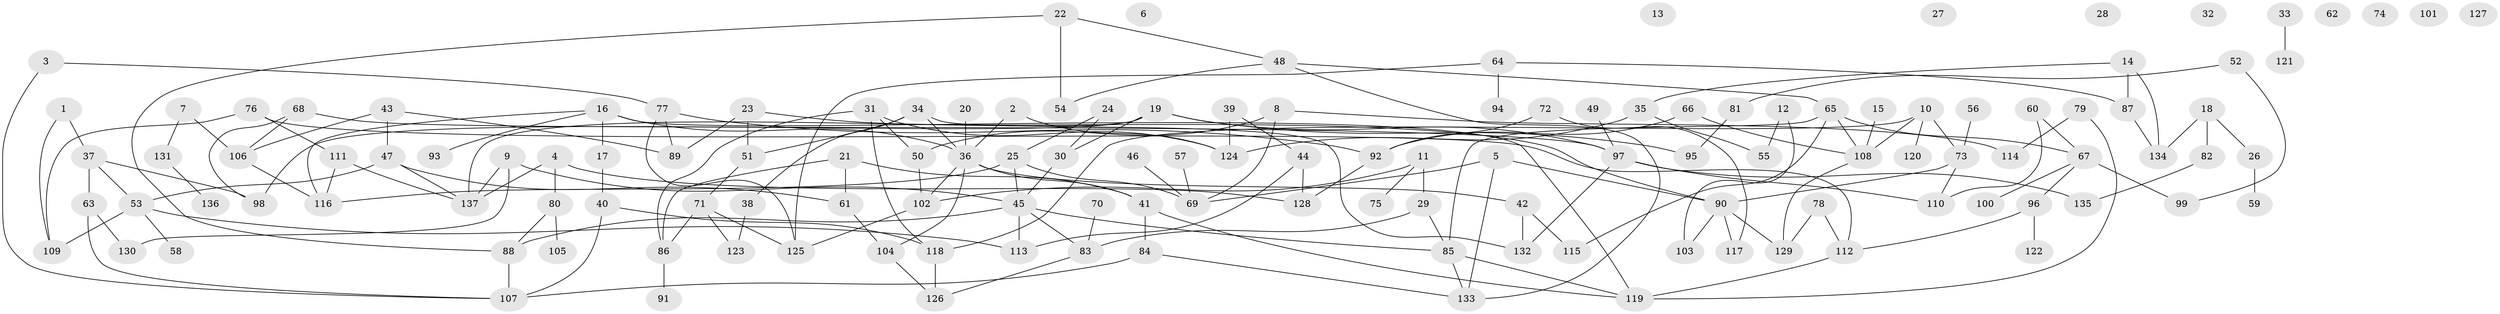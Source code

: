 // Generated by graph-tools (version 1.1) at 2025/12/03/09/25 04:12:51]
// undirected, 137 vertices, 187 edges
graph export_dot {
graph [start="1"]
  node [color=gray90,style=filled];
  1;
  2;
  3;
  4;
  5;
  6;
  7;
  8;
  9;
  10;
  11;
  12;
  13;
  14;
  15;
  16;
  17;
  18;
  19;
  20;
  21;
  22;
  23;
  24;
  25;
  26;
  27;
  28;
  29;
  30;
  31;
  32;
  33;
  34;
  35;
  36;
  37;
  38;
  39;
  40;
  41;
  42;
  43;
  44;
  45;
  46;
  47;
  48;
  49;
  50;
  51;
  52;
  53;
  54;
  55;
  56;
  57;
  58;
  59;
  60;
  61;
  62;
  63;
  64;
  65;
  66;
  67;
  68;
  69;
  70;
  71;
  72;
  73;
  74;
  75;
  76;
  77;
  78;
  79;
  80;
  81;
  82;
  83;
  84;
  85;
  86;
  87;
  88;
  89;
  90;
  91;
  92;
  93;
  94;
  95;
  96;
  97;
  98;
  99;
  100;
  101;
  102;
  103;
  104;
  105;
  106;
  107;
  108;
  109;
  110;
  111;
  112;
  113;
  114;
  115;
  116;
  117;
  118;
  119;
  120;
  121;
  122;
  123;
  124;
  125;
  126;
  127;
  128;
  129;
  130;
  131;
  132;
  133;
  134;
  135;
  136;
  137;
  1 -- 37;
  1 -- 109;
  2 -- 36;
  2 -- 124;
  3 -- 77;
  3 -- 107;
  4 -- 80;
  4 -- 128;
  4 -- 137;
  5 -- 69;
  5 -- 90;
  5 -- 133;
  7 -- 106;
  7 -- 131;
  8 -- 50;
  8 -- 69;
  8 -- 114;
  9 -- 45;
  9 -- 130;
  9 -- 137;
  10 -- 73;
  10 -- 108;
  10 -- 118;
  10 -- 120;
  11 -- 29;
  11 -- 75;
  11 -- 102;
  12 -- 55;
  12 -- 103;
  14 -- 35;
  14 -- 87;
  14 -- 134;
  15 -- 108;
  16 -- 17;
  16 -- 36;
  16 -- 93;
  16 -- 116;
  16 -- 119;
  17 -- 40;
  18 -- 26;
  18 -- 82;
  18 -- 134;
  19 -- 30;
  19 -- 95;
  19 -- 97;
  19 -- 98;
  19 -- 137;
  20 -- 36;
  21 -- 41;
  21 -- 61;
  21 -- 86;
  22 -- 48;
  22 -- 54;
  22 -- 88;
  23 -- 51;
  23 -- 89;
  23 -- 90;
  24 -- 25;
  24 -- 30;
  25 -- 45;
  25 -- 69;
  25 -- 116;
  26 -- 59;
  29 -- 83;
  29 -- 85;
  30 -- 45;
  31 -- 50;
  31 -- 86;
  31 -- 118;
  31 -- 124;
  33 -- 121;
  34 -- 36;
  34 -- 38;
  34 -- 51;
  34 -- 132;
  35 -- 55;
  35 -- 124;
  36 -- 41;
  36 -- 42;
  36 -- 102;
  36 -- 104;
  37 -- 53;
  37 -- 63;
  37 -- 98;
  38 -- 123;
  39 -- 44;
  39 -- 124;
  40 -- 107;
  40 -- 118;
  41 -- 84;
  41 -- 119;
  42 -- 115;
  42 -- 132;
  43 -- 47;
  43 -- 89;
  43 -- 106;
  44 -- 113;
  44 -- 128;
  45 -- 83;
  45 -- 85;
  45 -- 88;
  45 -- 113;
  46 -- 69;
  47 -- 53;
  47 -- 61;
  47 -- 137;
  48 -- 54;
  48 -- 65;
  48 -- 133;
  49 -- 97;
  50 -- 102;
  51 -- 71;
  52 -- 81;
  52 -- 99;
  53 -- 58;
  53 -- 109;
  53 -- 113;
  56 -- 73;
  57 -- 69;
  60 -- 67;
  60 -- 110;
  61 -- 104;
  63 -- 107;
  63 -- 130;
  64 -- 87;
  64 -- 94;
  64 -- 125;
  65 -- 67;
  65 -- 85;
  65 -- 108;
  65 -- 115;
  66 -- 92;
  66 -- 108;
  67 -- 96;
  67 -- 99;
  67 -- 100;
  68 -- 97;
  68 -- 98;
  68 -- 106;
  70 -- 83;
  71 -- 86;
  71 -- 123;
  71 -- 125;
  72 -- 92;
  72 -- 117;
  73 -- 90;
  73 -- 110;
  76 -- 109;
  76 -- 111;
  76 -- 112;
  77 -- 89;
  77 -- 92;
  77 -- 125;
  78 -- 112;
  78 -- 129;
  79 -- 114;
  79 -- 119;
  80 -- 88;
  80 -- 105;
  81 -- 95;
  82 -- 135;
  83 -- 126;
  84 -- 107;
  84 -- 133;
  85 -- 119;
  85 -- 133;
  86 -- 91;
  87 -- 134;
  88 -- 107;
  90 -- 103;
  90 -- 117;
  90 -- 129;
  92 -- 128;
  96 -- 112;
  96 -- 122;
  97 -- 110;
  97 -- 132;
  97 -- 135;
  102 -- 125;
  104 -- 126;
  106 -- 116;
  108 -- 129;
  111 -- 116;
  111 -- 137;
  112 -- 119;
  118 -- 126;
  131 -- 136;
}
